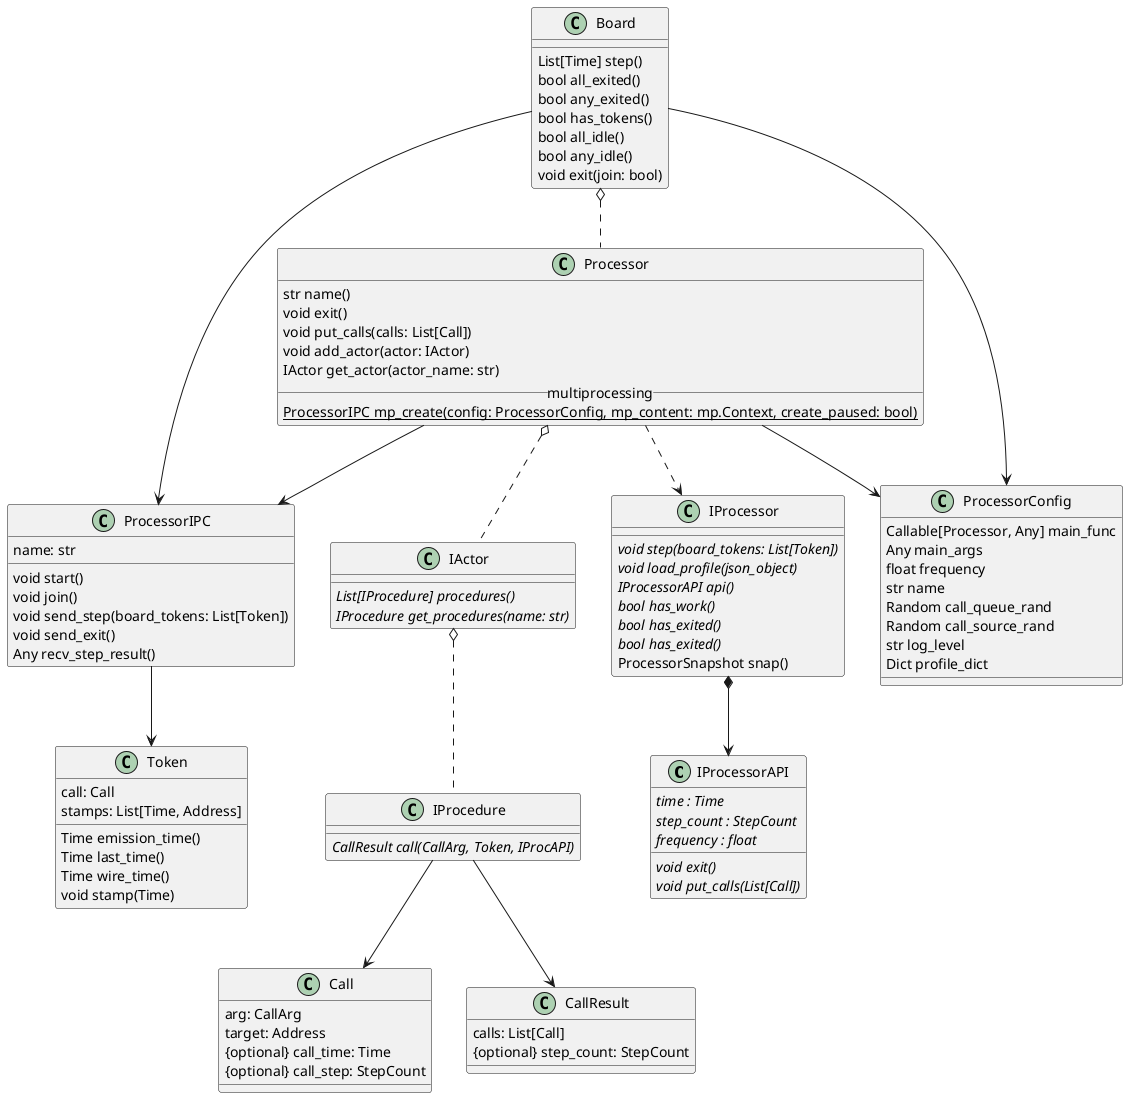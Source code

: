 @startuml

class IProcessorAPI {
    {abstract} time : Time
    {abstract} step_count : StepCount
    {abstract} frequency : float
    {abstract} void exit()
    {abstract} void put_calls(List[Call])
}

class Call {
    arg: CallArg
    target: Address
    {optional} call_time: Time
    {optional} call_step: StepCount
}

class CallResult {
    calls: List[Call]
    {optional} step_count: StepCount
}

class Token {
    call: Call
    stamps: List[Time, Address]
    Time emission_time()
    Time last_time()
    Time wire_time()
    void stamp(Time)
}

'CallResult -- IProcedure : < uses'
'Token -- IProcedure : < uses'
'IProcessorAPI -- IProcedure : < uses'

class IProcedure {
    {abstract} CallResult call(CallArg, Token, IProcAPI)
}


class IActor {
    {abstract} List[IProcedure] procedures()
    {abstract} IProcedure get_procedures(name: str)
}

class IProcessor {
    {abstract} void step(board_tokens: List[Token])
    {abstract} void load_profile(json_object)
    {abstract} IProcessorAPI api()
    {abstract} bool has_work()
    {abstract} bool has_exited()
    {abstract} bool has_exited()
    ProcessorSnapshot snap()
}

class ProcessorIPC {
    void start()
    void join()
    void send_step(board_tokens: List[Token])
    void send_exit()
    Any recv_step_result()
    name: str
}


class Processor {
   str name()
   void exit()
   void put_calls(calls: List[Call])
   void add_actor(actor: IActor)
   IActor get_actor(actor_name: str)
   __ multiprocessing __
   {static} ProcessorIPC mp_create(config: ProcessorConfig, mp_content: mp.Context, create_paused: bool)
}

Processor --> ProcessorConfig
Processor --> ProcessorIPC
Processor ..> IProcessor
Processor o.. IActor
IActor o.. IProcedure
IProcessor *--> IProcessorAPI
IProcedure --> Call
IProcedure --> CallResult
ProcessorIPC --> Token
Board o.. Processor

class ProcessorConfig {
    Callable[Processor, Any] main_func
    Any main_args
    float frequency
    str name
    Random call_queue_rand
    Random call_source_rand
    str log_level
    Dict profile_dict
}

class Board {
    List[Time] step()
    bool all_exited()
    bool any_exited()
    bool has_tokens()
    bool all_idle()
    bool any_idle()
    void exit(join: bool)
}

Board --> ProcessorIPC
Board --> ProcessorConfig

@enduml